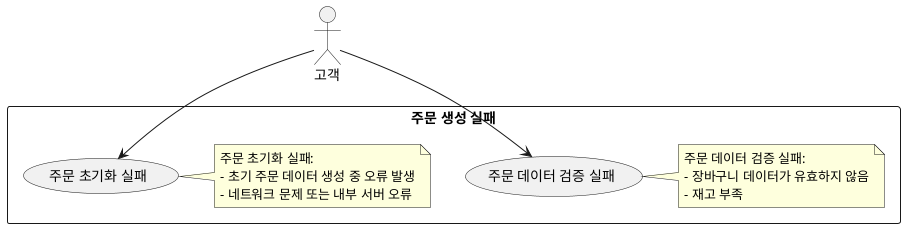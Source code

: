 @startuml
actor "고객" as Customer

rectangle "주문 생성 실패" {
  usecase "주문 데이터 검증 실패" as UC1_1_failure
  note right
  주문 데이터 검증 실패:
  - 장바구니 데이터가 유효하지 않음
  - 재고 부족
  end note

  usecase "주문 초기화 실패" as UC1_2_failure
  note right
  주문 초기화 실패:
  - 초기 주문 데이터 생성 중 오류 발생
  - 네트워크 문제 또는 내부 서버 오류
  end note
}

Customer --> UC1_1_failure
Customer --> UC1_2_failure
@enduml
